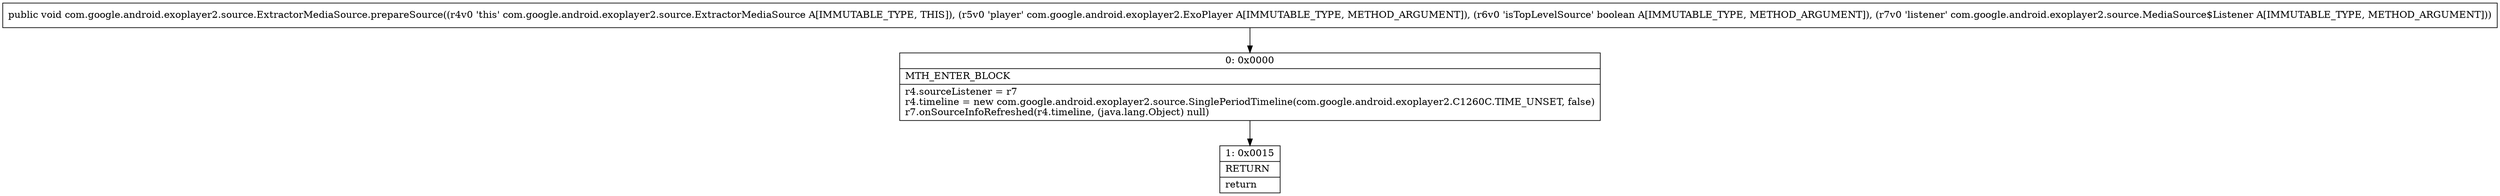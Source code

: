 digraph "CFG forcom.google.android.exoplayer2.source.ExtractorMediaSource.prepareSource(Lcom\/google\/android\/exoplayer2\/ExoPlayer;ZLcom\/google\/android\/exoplayer2\/source\/MediaSource$Listener;)V" {
Node_0 [shape=record,label="{0\:\ 0x0000|MTH_ENTER_BLOCK\l|r4.sourceListener = r7\lr4.timeline = new com.google.android.exoplayer2.source.SinglePeriodTimeline(com.google.android.exoplayer2.C1260C.TIME_UNSET, false)\lr7.onSourceInfoRefreshed(r4.timeline, (java.lang.Object) null)\l}"];
Node_1 [shape=record,label="{1\:\ 0x0015|RETURN\l|return\l}"];
MethodNode[shape=record,label="{public void com.google.android.exoplayer2.source.ExtractorMediaSource.prepareSource((r4v0 'this' com.google.android.exoplayer2.source.ExtractorMediaSource A[IMMUTABLE_TYPE, THIS]), (r5v0 'player' com.google.android.exoplayer2.ExoPlayer A[IMMUTABLE_TYPE, METHOD_ARGUMENT]), (r6v0 'isTopLevelSource' boolean A[IMMUTABLE_TYPE, METHOD_ARGUMENT]), (r7v0 'listener' com.google.android.exoplayer2.source.MediaSource$Listener A[IMMUTABLE_TYPE, METHOD_ARGUMENT])) }"];
MethodNode -> Node_0;
Node_0 -> Node_1;
}

